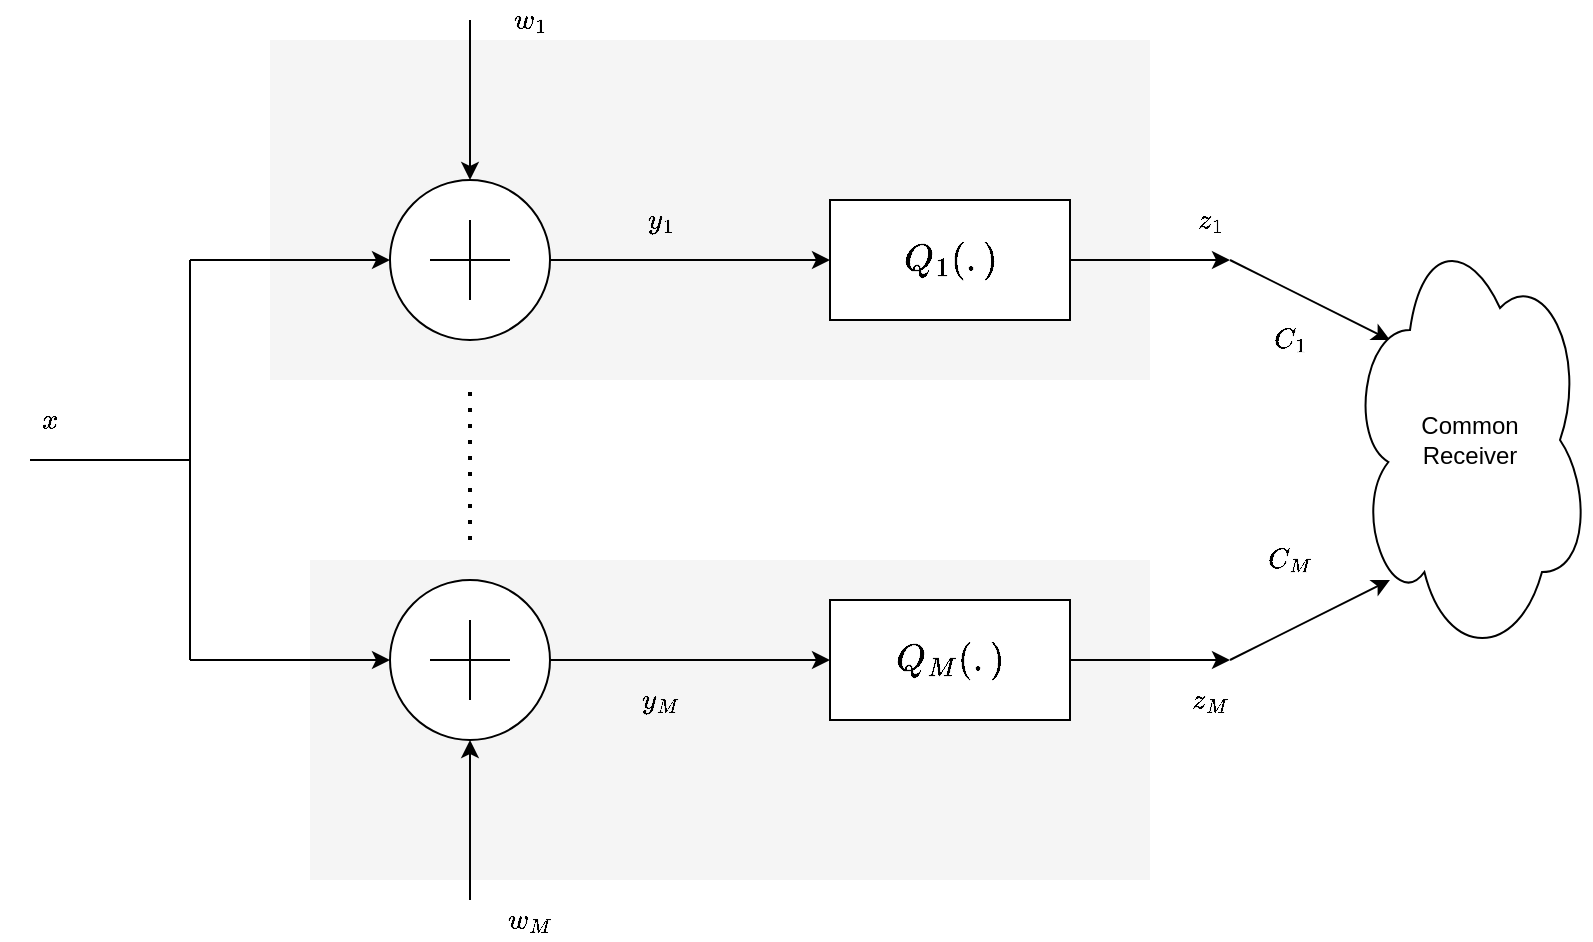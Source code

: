<mxfile version="13.6.6" type="github"><diagram id="zoAQDwcjEre-dWtIafEx" name="Page-1"><mxGraphModel dx="868" dy="482" grid="1" gridSize="10" guides="1" tooltips="1" connect="1" arrows="1" fold="1" page="1" pageScale="1" pageWidth="850" pageHeight="1100" math="1" shadow="0"><root><mxCell id="0"/><mxCell id="1" parent="0"/><mxCell id="8lpeOz0v5JALg08KiEpp-23" value="" style="rounded=0;whiteSpace=wrap;html=1;fillColor=#f5f5f5;fontColor=#333333;strokeColor=none;" vertex="1" parent="1"><mxGeometry x="240" y="50" width="440" height="170" as="geometry"/></mxCell><mxCell id="8lpeOz0v5JALg08KiEpp-27" value="" style="rounded=0;whiteSpace=wrap;html=1;fillColor=#f5f5f5;fontColor=#333333;strokeColor=none;" vertex="1" parent="1"><mxGeometry x="260" y="310" width="420" height="160" as="geometry"/></mxCell><mxCell id="8lpeOz0v5JALg08KiEpp-1" value="" style="ellipse;whiteSpace=wrap;html=1;aspect=fixed;" vertex="1" parent="1"><mxGeometry x="300" y="120" width="80" height="80" as="geometry"/></mxCell><mxCell id="8lpeOz0v5JALg08KiEpp-2" value="" style="ellipse;whiteSpace=wrap;html=1;aspect=fixed;" vertex="1" parent="1"><mxGeometry x="300" y="320" width="80" height="80" as="geometry"/></mxCell><mxCell id="8lpeOz0v5JALg08KiEpp-3" value="" style="endArrow=classic;html=1;entryX=0;entryY=0.5;entryDx=0;entryDy=0;" edge="1" parent="1" target="8lpeOz0v5JALg08KiEpp-1"><mxGeometry width="50" height="50" relative="1" as="geometry"><mxPoint x="200" y="160" as="sourcePoint"/><mxPoint x="300" y="160" as="targetPoint"/></mxGeometry></mxCell><mxCell id="8lpeOz0v5JALg08KiEpp-4" value="" style="endArrow=classic;html=1;entryX=0;entryY=0.5;entryDx=0;entryDy=0;" edge="1" parent="1" target="8lpeOz0v5JALg08KiEpp-2"><mxGeometry width="50" height="50" relative="1" as="geometry"><mxPoint x="200" y="360" as="sourcePoint"/><mxPoint x="300" y="380" as="targetPoint"/></mxGeometry></mxCell><mxCell id="8lpeOz0v5JALg08KiEpp-5" value="" style="endArrow=classic;html=1;entryX=0.5;entryY=0;entryDx=0;entryDy=0;" edge="1" parent="1" target="8lpeOz0v5JALg08KiEpp-1"><mxGeometry width="50" height="50" relative="1" as="geometry"><mxPoint x="340" y="40" as="sourcePoint"/><mxPoint x="440" y="200" as="targetPoint"/></mxGeometry></mxCell><mxCell id="8lpeOz0v5JALg08KiEpp-6" value="" style="endArrow=classic;html=1;entryX=0.5;entryY=1;entryDx=0;entryDy=0;" edge="1" parent="1" target="8lpeOz0v5JALg08KiEpp-2"><mxGeometry width="50" height="50" relative="1" as="geometry"><mxPoint x="340" y="480" as="sourcePoint"/><mxPoint x="450" y="330" as="targetPoint"/></mxGeometry></mxCell><mxCell id="8lpeOz0v5JALg08KiEpp-7" value="" style="endArrow=none;dashed=1;html=1;dashPattern=1 3;strokeWidth=2;" edge="1" parent="1"><mxGeometry width="50" height="50" relative="1" as="geometry"><mxPoint x="340" y="300" as="sourcePoint"/><mxPoint x="340" y="220" as="targetPoint"/></mxGeometry></mxCell><mxCell id="8lpeOz0v5JALg08KiEpp-9" value="" style="endArrow=classic;html=1;exitX=1;exitY=0.5;exitDx=0;exitDy=0;" edge="1" parent="1" source="8lpeOz0v5JALg08KiEpp-1"><mxGeometry width="50" height="50" relative="1" as="geometry"><mxPoint x="400" y="280" as="sourcePoint"/><mxPoint x="520" y="160" as="targetPoint"/></mxGeometry></mxCell><mxCell id="8lpeOz0v5JALg08KiEpp-10" value="" style="endArrow=classic;html=1;exitX=1;exitY=0.5;exitDx=0;exitDy=0;" edge="1" parent="1" source="8lpeOz0v5JALg08KiEpp-2"><mxGeometry width="50" height="50" relative="1" as="geometry"><mxPoint x="400" y="380" as="sourcePoint"/><mxPoint x="520" y="360" as="targetPoint"/></mxGeometry></mxCell><mxCell id="8lpeOz0v5JALg08KiEpp-11" value="&lt;span style=&quot;font-size: medium&quot;&gt;$$Q_1(.)$$&lt;/span&gt;" style="rounded=0;whiteSpace=wrap;html=1;" vertex="1" parent="1"><mxGeometry x="520" y="130" width="120" height="60" as="geometry"/></mxCell><mxCell id="8lpeOz0v5JALg08KiEpp-12" value="&lt;font size=&quot;3&quot;&gt;$$Q_M(.)$$&lt;/font&gt;" style="rounded=0;whiteSpace=wrap;html=1;" vertex="1" parent="1"><mxGeometry x="520" y="330" width="120" height="60" as="geometry"/></mxCell><mxCell id="8lpeOz0v5JALg08KiEpp-13" value="" style="endArrow=classic;html=1;exitX=1;exitY=0.5;exitDx=0;exitDy=0;" edge="1" parent="1" source="8lpeOz0v5JALg08KiEpp-11"><mxGeometry width="50" height="50" relative="1" as="geometry"><mxPoint x="400" y="280" as="sourcePoint"/><mxPoint x="720" y="160" as="targetPoint"/><Array as="points"/></mxGeometry></mxCell><mxCell id="8lpeOz0v5JALg08KiEpp-14" value="" style="endArrow=classic;html=1;exitX=1;exitY=0.5;exitDx=0;exitDy=0;" edge="1" parent="1" source="8lpeOz0v5JALg08KiEpp-12"><mxGeometry width="50" height="50" relative="1" as="geometry"><mxPoint x="400" y="280" as="sourcePoint"/><mxPoint x="720" y="360" as="targetPoint"/></mxGeometry></mxCell><mxCell id="8lpeOz0v5JALg08KiEpp-15" value="" style="endArrow=classic;html=1;" edge="1" parent="1"><mxGeometry width="50" height="50" relative="1" as="geometry"><mxPoint x="720" y="160" as="sourcePoint"/><mxPoint x="800" y="200" as="targetPoint"/></mxGeometry></mxCell><mxCell id="8lpeOz0v5JALg08KiEpp-16" value="" style="endArrow=classic;html=1;" edge="1" parent="1"><mxGeometry width="50" height="50" relative="1" as="geometry"><mxPoint x="720" y="360" as="sourcePoint"/><mxPoint x="800" y="320" as="targetPoint"/></mxGeometry></mxCell><mxCell id="8lpeOz0v5JALg08KiEpp-17" value="Common&lt;br&gt;Receiver" style="ellipse;shape=cloud;whiteSpace=wrap;html=1;" vertex="1" parent="1"><mxGeometry x="780" y="140" width="120" height="220" as="geometry"/></mxCell><mxCell id="8lpeOz0v5JALg08KiEpp-18" value="$$x$$" style="text;html=1;align=center;verticalAlign=middle;resizable=0;points=[];autosize=1;" vertex="1" parent="1"><mxGeometry x="105" y="230" width="50" height="20" as="geometry"/></mxCell><mxCell id="8lpeOz0v5JALg08KiEpp-21" value="" style="endArrow=none;html=1;" edge="1" parent="1"><mxGeometry width="50" height="50" relative="1" as="geometry"><mxPoint x="200" y="360" as="sourcePoint"/><mxPoint x="200" y="160" as="targetPoint"/></mxGeometry></mxCell><mxCell id="8lpeOz0v5JALg08KiEpp-22" value="" style="endArrow=none;html=1;" edge="1" parent="1"><mxGeometry width="50" height="50" relative="1" as="geometry"><mxPoint x="120" y="260" as="sourcePoint"/><mxPoint x="200" y="260" as="targetPoint"/></mxGeometry></mxCell><mxCell id="8lpeOz0v5JALg08KiEpp-30" value="" style="group" vertex="1" connectable="0" parent="1"><mxGeometry x="320" y="140" width="40" height="40" as="geometry"/></mxCell><mxCell id="8lpeOz0v5JALg08KiEpp-28" value="" style="endArrow=none;html=1;" edge="1" parent="8lpeOz0v5JALg08KiEpp-30"><mxGeometry width="50" height="50" relative="1" as="geometry"><mxPoint x="20" y="40" as="sourcePoint"/><mxPoint x="20" as="targetPoint"/></mxGeometry></mxCell><mxCell id="8lpeOz0v5JALg08KiEpp-29" value="" style="endArrow=none;html=1;" edge="1" parent="8lpeOz0v5JALg08KiEpp-30"><mxGeometry width="50" height="50" relative="1" as="geometry"><mxPoint y="20" as="sourcePoint"/><mxPoint x="40" y="20" as="targetPoint"/></mxGeometry></mxCell><mxCell id="8lpeOz0v5JALg08KiEpp-31" value="" style="group" vertex="1" connectable="0" parent="1"><mxGeometry x="320" y="340" width="40" height="40" as="geometry"/></mxCell><mxCell id="8lpeOz0v5JALg08KiEpp-32" value="" style="endArrow=none;html=1;" edge="1" parent="8lpeOz0v5JALg08KiEpp-31"><mxGeometry width="50" height="50" relative="1" as="geometry"><mxPoint x="20" y="40" as="sourcePoint"/><mxPoint x="20" as="targetPoint"/></mxGeometry></mxCell><mxCell id="8lpeOz0v5JALg08KiEpp-33" value="" style="endArrow=none;html=1;" edge="1" parent="8lpeOz0v5JALg08KiEpp-31"><mxGeometry width="50" height="50" relative="1" as="geometry"><mxPoint y="20" as="sourcePoint"/><mxPoint x="40" y="20" as="targetPoint"/></mxGeometry></mxCell><mxCell id="8lpeOz0v5JALg08KiEpp-34" value="$$y_1$$" style="text;html=1;align=center;verticalAlign=middle;resizable=0;points=[];autosize=1;" vertex="1" parent="1"><mxGeometry x="405" y="130" width="60" height="20" as="geometry"/></mxCell><mxCell id="8lpeOz0v5JALg08KiEpp-35" value="$$y_M$$" style="text;html=1;align=center;verticalAlign=middle;resizable=0;points=[];autosize=1;" vertex="1" parent="1"><mxGeometry x="405" y="370" width="60" height="20" as="geometry"/></mxCell><mxCell id="8lpeOz0v5JALg08KiEpp-36" value="$$w_1$$" style="text;html=1;align=center;verticalAlign=middle;resizable=0;points=[];autosize=1;" vertex="1" parent="1"><mxGeometry x="340" y="30" width="60" height="20" as="geometry"/></mxCell><mxCell id="8lpeOz0v5JALg08KiEpp-37" value="$$w_M$$" style="text;html=1;align=center;verticalAlign=middle;resizable=0;points=[];autosize=1;" vertex="1" parent="1"><mxGeometry x="335" y="480" width="70" height="20" as="geometry"/></mxCell><mxCell id="8lpeOz0v5JALg08KiEpp-38" value="$$z_M$$" style="text;html=1;align=center;verticalAlign=middle;resizable=0;points=[];autosize=1;" vertex="1" parent="1"><mxGeometry x="680" y="370" width="60" height="20" as="geometry"/></mxCell><mxCell id="8lpeOz0v5JALg08KiEpp-39" value="$$z_1$$" style="text;html=1;align=center;verticalAlign=middle;resizable=0;points=[];autosize=1;" vertex="1" parent="1"><mxGeometry x="680" y="130" width="60" height="20" as="geometry"/></mxCell><mxCell id="8lpeOz0v5JALg08KiEpp-40" value="$$C_M$$" style="text;html=1;align=center;verticalAlign=middle;resizable=0;points=[];autosize=1;" vertex="1" parent="1"><mxGeometry x="715" y="300" width="70" height="20" as="geometry"/></mxCell><mxCell id="8lpeOz0v5JALg08KiEpp-41" value="$$C_1$$" style="text;html=1;align=center;verticalAlign=middle;resizable=0;points=[];autosize=1;" vertex="1" parent="1"><mxGeometry x="720" y="190" width="60" height="20" as="geometry"/></mxCell></root></mxGraphModel></diagram></mxfile>